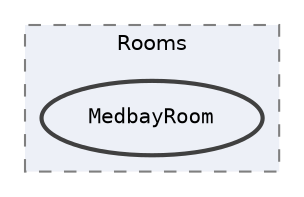 digraph "Assets/Scripts/Ship/Rooms/MedbayRoom"
{
 // INTERACTIVE_SVG=YES
 // LATEX_PDF_SIZE
  bgcolor="transparent";
  edge [fontname=Helvetica,fontsize=10,labelfontname=Helvetica,labelfontsize=10];
  node [fontname=Helvetica,fontsize=10,fontname=Consolas fontsize=10 style=filled height=0.2 width=0.4 margin=0.1];
  compound=true
  subgraph clusterdir_a529025ea757274504fc567e115d1528 {
    graph [ bgcolor="#edf0f7", pencolor="grey50", label="Rooms", fontname=Helvetica,fontsize=10 style="filled,dashed", URL="dir_a529025ea757274504fc567e115d1528.html",tooltip=""]
  dir_e646d327b317445298889929a2ee37b6 [label="MedbayRoom", fillcolor="#edf0f7", color="grey25", style="filled,bold", URL="dir_e646d327b317445298889929a2ee37b6.html",tooltip=""];
  }
}
